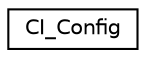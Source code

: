 digraph "Graphical Class Hierarchy"
{
  edge [fontname="Helvetica",fontsize="10",labelfontname="Helvetica",labelfontsize="10"];
  node [fontname="Helvetica",fontsize="10",shape=record];
  rankdir="LR";
  Node1 [label="CI_Config",height=0.2,width=0.4,color="black", fillcolor="white", style="filled",URL="$class_c_i___config.html"];
}
